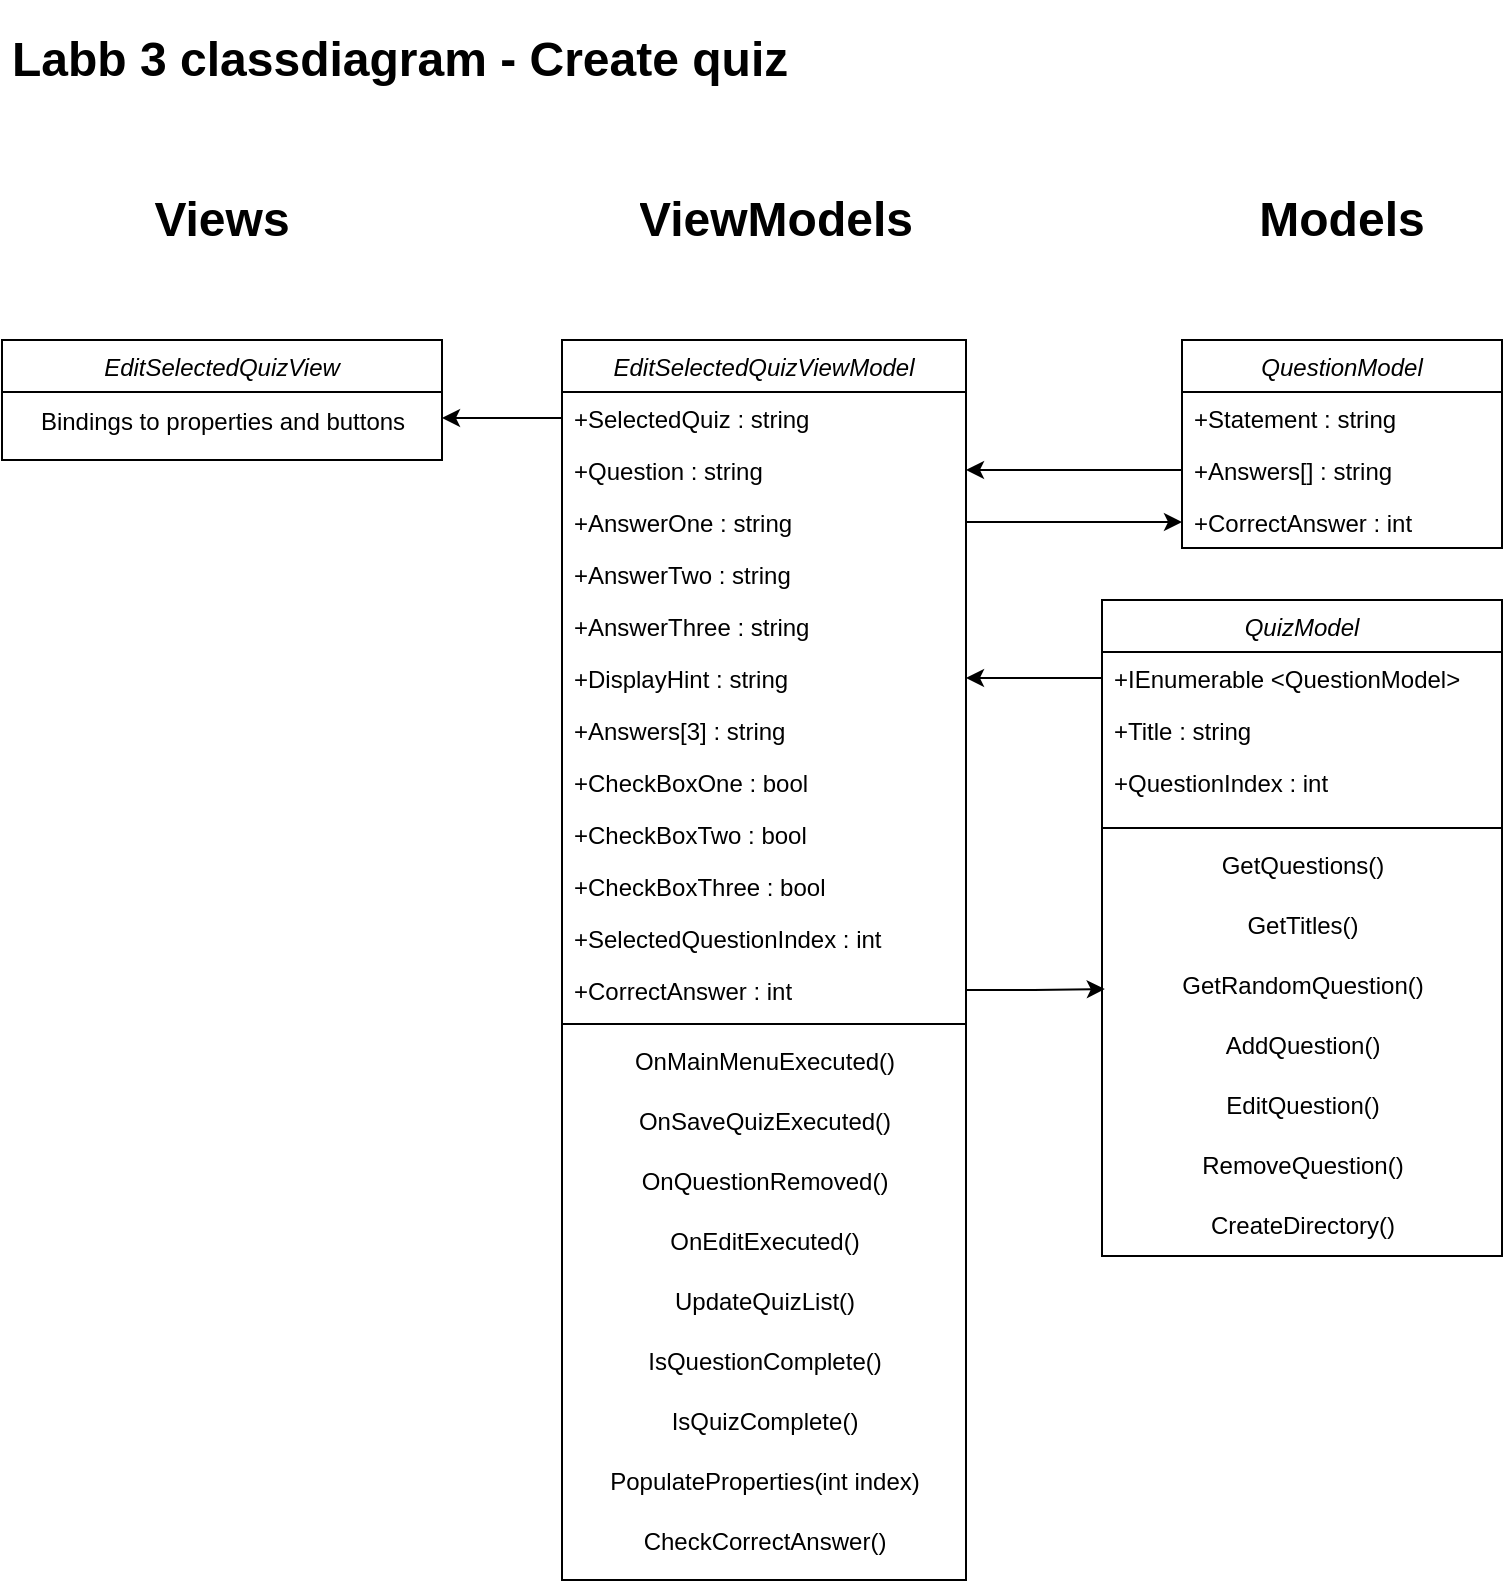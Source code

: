 <mxfile version="20.5.3" type="github">
  <diagram id="vuQVMBfrPxE5bO-7G8xc" name="Sida-1">
    <mxGraphModel dx="2249" dy="697" grid="1" gridSize="10" guides="1" tooltips="1" connect="1" arrows="1" fold="1" page="1" pageScale="1" pageWidth="827" pageHeight="1169" math="0" shadow="0">
      <root>
        <mxCell id="0" />
        <mxCell id="1" parent="0" />
        <mxCell id="wk74jAJ-ABhIwKJBEX5y-1" value="QuestionModel" style="swimlane;fontStyle=2;align=center;verticalAlign=top;childLayout=stackLayout;horizontal=1;startSize=26;horizontalStack=0;resizeParent=1;resizeLast=0;collapsible=1;marginBottom=0;rounded=0;shadow=0;strokeWidth=1;" vertex="1" parent="1">
          <mxGeometry x="-210" y="190" width="160" height="104" as="geometry">
            <mxRectangle x="230" y="140" width="160" height="26" as="alternateBounds" />
          </mxGeometry>
        </mxCell>
        <mxCell id="wk74jAJ-ABhIwKJBEX5y-2" value="+Statement : string" style="text;align=left;verticalAlign=top;spacingLeft=4;spacingRight=4;overflow=hidden;rotatable=0;points=[[0,0.5],[1,0.5]];portConstraint=eastwest;" vertex="1" parent="wk74jAJ-ABhIwKJBEX5y-1">
          <mxGeometry y="26" width="160" height="26" as="geometry" />
        </mxCell>
        <mxCell id="wk74jAJ-ABhIwKJBEX5y-3" value="+Answers[] : string" style="text;align=left;verticalAlign=top;spacingLeft=4;spacingRight=4;overflow=hidden;rotatable=0;points=[[0,0.5],[1,0.5]];portConstraint=eastwest;rounded=0;shadow=0;html=0;" vertex="1" parent="wk74jAJ-ABhIwKJBEX5y-1">
          <mxGeometry y="52" width="160" height="26" as="geometry" />
        </mxCell>
        <mxCell id="wk74jAJ-ABhIwKJBEX5y-4" value="+CorrectAnswer : int" style="text;align=left;verticalAlign=top;spacingLeft=4;spacingRight=4;overflow=hidden;rotatable=0;points=[[0,0.5],[1,0.5]];portConstraint=eastwest;rounded=0;shadow=0;html=0;" vertex="1" parent="wk74jAJ-ABhIwKJBEX5y-1">
          <mxGeometry y="78" width="160" height="26" as="geometry" />
        </mxCell>
        <mxCell id="wk74jAJ-ABhIwKJBEX5y-5" value="&lt;h1&gt;Labb 3 classdiagram - Create quiz&lt;/h1&gt;" style="text;html=1;strokeColor=none;fillColor=none;spacing=5;spacingTop=-20;whiteSpace=wrap;overflow=hidden;rounded=0;" vertex="1" parent="1">
          <mxGeometry x="-800" y="30" width="650" height="50" as="geometry" />
        </mxCell>
        <mxCell id="wk74jAJ-ABhIwKJBEX5y-6" value="&lt;h1&gt;Views&lt;/h1&gt;" style="text;html=1;strokeColor=none;fillColor=none;spacing=5;spacingTop=-20;whiteSpace=wrap;overflow=hidden;rounded=0;align=center;" vertex="1" parent="1">
          <mxGeometry x="-740" y="110" width="100" height="40" as="geometry" />
        </mxCell>
        <mxCell id="wk74jAJ-ABhIwKJBEX5y-7" value="&lt;h1&gt;ViewModels&lt;/h1&gt;" style="text;html=1;strokeColor=none;fillColor=none;spacing=5;spacingTop=-20;whiteSpace=wrap;overflow=hidden;rounded=0;align=center;" vertex="1" parent="1">
          <mxGeometry x="-518" y="110" width="210" height="40" as="geometry" />
        </mxCell>
        <mxCell id="wk74jAJ-ABhIwKJBEX5y-8" value="&lt;h1&gt;Models&lt;/h1&gt;" style="text;html=1;strokeColor=none;fillColor=none;spacing=5;spacingTop=-20;whiteSpace=wrap;overflow=hidden;rounded=0;align=center;" vertex="1" parent="1">
          <mxGeometry x="-180" y="110" width="100" height="40" as="geometry" />
        </mxCell>
        <mxCell id="wk74jAJ-ABhIwKJBEX5y-9" value="QuizModel" style="swimlane;fontStyle=2;align=center;verticalAlign=top;childLayout=stackLayout;horizontal=1;startSize=26;horizontalStack=0;resizeParent=1;resizeLast=0;collapsible=1;marginBottom=0;rounded=0;shadow=0;strokeWidth=1;" vertex="1" parent="1">
          <mxGeometry x="-250" y="320" width="200" height="328" as="geometry">
            <mxRectangle x="230" y="140" width="160" height="26" as="alternateBounds" />
          </mxGeometry>
        </mxCell>
        <mxCell id="wk74jAJ-ABhIwKJBEX5y-10" value="+IEnumerable &lt;QuestionModel&gt;" style="text;align=left;verticalAlign=top;spacingLeft=4;spacingRight=4;overflow=hidden;rotatable=0;points=[[0,0.5],[1,0.5]];portConstraint=eastwest;" vertex="1" parent="wk74jAJ-ABhIwKJBEX5y-9">
          <mxGeometry y="26" width="200" height="26" as="geometry" />
        </mxCell>
        <mxCell id="wk74jAJ-ABhIwKJBEX5y-11" value="+Title : string" style="text;align=left;verticalAlign=top;spacingLeft=4;spacingRight=4;overflow=hidden;rotatable=0;points=[[0,0.5],[1,0.5]];portConstraint=eastwest;rounded=0;shadow=0;html=0;" vertex="1" parent="wk74jAJ-ABhIwKJBEX5y-9">
          <mxGeometry y="52" width="200" height="26" as="geometry" />
        </mxCell>
        <mxCell id="wk74jAJ-ABhIwKJBEX5y-12" value="+QuestionIndex : int" style="text;align=left;verticalAlign=top;spacingLeft=4;spacingRight=4;overflow=hidden;rotatable=0;points=[[0,0.5],[1,0.5]];portConstraint=eastwest;rounded=0;shadow=0;html=0;" vertex="1" parent="wk74jAJ-ABhIwKJBEX5y-9">
          <mxGeometry y="78" width="200" height="32" as="geometry" />
        </mxCell>
        <mxCell id="wk74jAJ-ABhIwKJBEX5y-13" value="" style="line;strokeWidth=1;fillColor=none;align=left;verticalAlign=middle;spacingTop=-1;spacingLeft=3;spacingRight=3;rotatable=0;labelPosition=right;points=[];portConstraint=eastwest;strokeColor=inherit;" vertex="1" parent="wk74jAJ-ABhIwKJBEX5y-9">
          <mxGeometry y="110" width="200" height="8" as="geometry" />
        </mxCell>
        <mxCell id="wk74jAJ-ABhIwKJBEX5y-14" value="GetQuestions()" style="text;html=1;align=center;verticalAlign=middle;resizable=0;points=[];autosize=1;strokeColor=none;fillColor=none;" vertex="1" parent="wk74jAJ-ABhIwKJBEX5y-9">
          <mxGeometry y="118" width="200" height="30" as="geometry" />
        </mxCell>
        <mxCell id="wk74jAJ-ABhIwKJBEX5y-15" value="GetTitles()" style="text;html=1;align=center;verticalAlign=middle;resizable=0;points=[];autosize=1;strokeColor=none;fillColor=none;" vertex="1" parent="wk74jAJ-ABhIwKJBEX5y-9">
          <mxGeometry y="148" width="200" height="30" as="geometry" />
        </mxCell>
        <mxCell id="wk74jAJ-ABhIwKJBEX5y-16" value="GetRandomQuestion()" style="text;html=1;align=center;verticalAlign=middle;resizable=0;points=[];autosize=1;strokeColor=none;fillColor=none;" vertex="1" parent="wk74jAJ-ABhIwKJBEX5y-9">
          <mxGeometry y="178" width="200" height="30" as="geometry" />
        </mxCell>
        <mxCell id="wk74jAJ-ABhIwKJBEX5y-17" value="AddQuestion()" style="text;html=1;align=center;verticalAlign=middle;resizable=0;points=[];autosize=1;strokeColor=none;fillColor=none;" vertex="1" parent="wk74jAJ-ABhIwKJBEX5y-9">
          <mxGeometry y="208" width="200" height="30" as="geometry" />
        </mxCell>
        <mxCell id="wk74jAJ-ABhIwKJBEX5y-18" value="EditQuestion()" style="text;html=1;align=center;verticalAlign=middle;resizable=0;points=[];autosize=1;strokeColor=none;fillColor=none;" vertex="1" parent="wk74jAJ-ABhIwKJBEX5y-9">
          <mxGeometry y="238" width="200" height="30" as="geometry" />
        </mxCell>
        <mxCell id="wk74jAJ-ABhIwKJBEX5y-19" value="RemoveQuestion()" style="text;html=1;align=center;verticalAlign=middle;resizable=0;points=[];autosize=1;strokeColor=none;fillColor=none;" vertex="1" parent="wk74jAJ-ABhIwKJBEX5y-9">
          <mxGeometry y="268" width="200" height="30" as="geometry" />
        </mxCell>
        <mxCell id="wk74jAJ-ABhIwKJBEX5y-20" value="CreateDirectory()" style="text;html=1;align=center;verticalAlign=middle;resizable=0;points=[];autosize=1;strokeColor=none;fillColor=none;" vertex="1" parent="wk74jAJ-ABhIwKJBEX5y-9">
          <mxGeometry y="298" width="200" height="30" as="geometry" />
        </mxCell>
        <mxCell id="wk74jAJ-ABhIwKJBEX5y-21" value="EditSelectedQuizViewModel" style="swimlane;fontStyle=2;align=center;verticalAlign=top;childLayout=stackLayout;horizontal=1;startSize=26;horizontalStack=0;resizeParent=1;resizeLast=0;collapsible=1;marginBottom=0;rounded=0;shadow=0;strokeWidth=1;" vertex="1" parent="1">
          <mxGeometry x="-520" y="190" width="202" height="620" as="geometry">
            <mxRectangle x="230" y="140" width="160" height="26" as="alternateBounds" />
          </mxGeometry>
        </mxCell>
        <mxCell id="wk74jAJ-ABhIwKJBEX5y-22" value="+SelectedQuiz : string" style="text;align=left;verticalAlign=top;spacingLeft=4;spacingRight=4;overflow=hidden;rotatable=0;points=[[0,0.5],[1,0.5]];portConstraint=eastwest;" vertex="1" parent="wk74jAJ-ABhIwKJBEX5y-21">
          <mxGeometry y="26" width="202" height="26" as="geometry" />
        </mxCell>
        <mxCell id="wk74jAJ-ABhIwKJBEX5y-23" value="+Question : string" style="text;align=left;verticalAlign=top;spacingLeft=4;spacingRight=4;overflow=hidden;rotatable=0;points=[[0,0.5],[1,0.5]];portConstraint=eastwest;rounded=0;shadow=0;html=0;" vertex="1" parent="wk74jAJ-ABhIwKJBEX5y-21">
          <mxGeometry y="52" width="202" height="26" as="geometry" />
        </mxCell>
        <mxCell id="wk74jAJ-ABhIwKJBEX5y-24" value="+AnswerOne : string" style="text;align=left;verticalAlign=top;spacingLeft=4;spacingRight=4;overflow=hidden;rotatable=0;points=[[0,0.5],[1,0.5]];portConstraint=eastwest;rounded=0;shadow=0;html=0;" vertex="1" parent="wk74jAJ-ABhIwKJBEX5y-21">
          <mxGeometry y="78" width="202" height="26" as="geometry" />
        </mxCell>
        <mxCell id="wk74jAJ-ABhIwKJBEX5y-25" value="+AnswerTwo : string" style="text;align=left;verticalAlign=top;spacingLeft=4;spacingRight=4;overflow=hidden;rotatable=0;points=[[0,0.5],[1,0.5]];portConstraint=eastwest;rounded=0;shadow=0;html=0;" vertex="1" parent="wk74jAJ-ABhIwKJBEX5y-21">
          <mxGeometry y="104" width="202" height="26" as="geometry" />
        </mxCell>
        <mxCell id="wk74jAJ-ABhIwKJBEX5y-26" value="+AnswerThree : string" style="text;align=left;verticalAlign=top;spacingLeft=4;spacingRight=4;overflow=hidden;rotatable=0;points=[[0,0.5],[1,0.5]];portConstraint=eastwest;rounded=0;shadow=0;html=0;" vertex="1" parent="wk74jAJ-ABhIwKJBEX5y-21">
          <mxGeometry y="130" width="202" height="26" as="geometry" />
        </mxCell>
        <mxCell id="wk74jAJ-ABhIwKJBEX5y-27" value="+DisplayHint : string" style="text;align=left;verticalAlign=top;spacingLeft=4;spacingRight=4;overflow=hidden;rotatable=0;points=[[0,0.5],[1,0.5]];portConstraint=eastwest;rounded=0;shadow=0;html=0;" vertex="1" parent="wk74jAJ-ABhIwKJBEX5y-21">
          <mxGeometry y="156" width="202" height="26" as="geometry" />
        </mxCell>
        <mxCell id="wk74jAJ-ABhIwKJBEX5y-28" value="+Answers[3] : string" style="text;align=left;verticalAlign=top;spacingLeft=4;spacingRight=4;overflow=hidden;rotatable=0;points=[[0,0.5],[1,0.5]];portConstraint=eastwest;rounded=0;shadow=0;html=0;" vertex="1" parent="wk74jAJ-ABhIwKJBEX5y-21">
          <mxGeometry y="182" width="202" height="26" as="geometry" />
        </mxCell>
        <mxCell id="wk74jAJ-ABhIwKJBEX5y-29" value="+CheckBoxOne : bool" style="text;align=left;verticalAlign=top;spacingLeft=4;spacingRight=4;overflow=hidden;rotatable=0;points=[[0,0.5],[1,0.5]];portConstraint=eastwest;rounded=0;shadow=0;html=0;" vertex="1" parent="wk74jAJ-ABhIwKJBEX5y-21">
          <mxGeometry y="208" width="202" height="26" as="geometry" />
        </mxCell>
        <mxCell id="wk74jAJ-ABhIwKJBEX5y-30" value="+CheckBoxTwo : bool" style="text;align=left;verticalAlign=top;spacingLeft=4;spacingRight=4;overflow=hidden;rotatable=0;points=[[0,0.5],[1,0.5]];portConstraint=eastwest;rounded=0;shadow=0;html=0;" vertex="1" parent="wk74jAJ-ABhIwKJBEX5y-21">
          <mxGeometry y="234" width="202" height="26" as="geometry" />
        </mxCell>
        <mxCell id="wk74jAJ-ABhIwKJBEX5y-31" value="+CheckBoxThree : bool" style="text;align=left;verticalAlign=top;spacingLeft=4;spacingRight=4;overflow=hidden;rotatable=0;points=[[0,0.5],[1,0.5]];portConstraint=eastwest;rounded=0;shadow=0;html=0;" vertex="1" parent="wk74jAJ-ABhIwKJBEX5y-21">
          <mxGeometry y="260" width="202" height="26" as="geometry" />
        </mxCell>
        <mxCell id="wk74jAJ-ABhIwKJBEX5y-32" value="+SelectedQuestionIndex : int" style="text;align=left;verticalAlign=top;spacingLeft=4;spacingRight=4;overflow=hidden;rotatable=0;points=[[0,0.5],[1,0.5]];portConstraint=eastwest;rounded=0;shadow=0;html=0;" vertex="1" parent="wk74jAJ-ABhIwKJBEX5y-21">
          <mxGeometry y="286" width="202" height="26" as="geometry" />
        </mxCell>
        <mxCell id="wk74jAJ-ABhIwKJBEX5y-33" value="+CorrectAnswer : int" style="text;align=left;verticalAlign=top;spacingLeft=4;spacingRight=4;overflow=hidden;rotatable=0;points=[[0,0.5],[1,0.5]];portConstraint=eastwest;rounded=0;shadow=0;html=0;" vertex="1" parent="wk74jAJ-ABhIwKJBEX5y-21">
          <mxGeometry y="312" width="202" height="26" as="geometry" />
        </mxCell>
        <mxCell id="wk74jAJ-ABhIwKJBEX5y-34" value="" style="line;strokeWidth=1;fillColor=none;align=left;verticalAlign=middle;spacingTop=-1;spacingLeft=3;spacingRight=3;rotatable=0;labelPosition=right;points=[];portConstraint=eastwest;strokeColor=inherit;" vertex="1" parent="wk74jAJ-ABhIwKJBEX5y-21">
          <mxGeometry y="338" width="202" height="8" as="geometry" />
        </mxCell>
        <mxCell id="wk74jAJ-ABhIwKJBEX5y-35" value="OnMainMenuExecuted()" style="text;html=1;align=center;verticalAlign=middle;resizable=0;points=[];autosize=1;strokeColor=none;fillColor=none;" vertex="1" parent="wk74jAJ-ABhIwKJBEX5y-21">
          <mxGeometry y="346" width="202" height="30" as="geometry" />
        </mxCell>
        <mxCell id="wk74jAJ-ABhIwKJBEX5y-36" value="OnSaveQuizExecuted()" style="text;html=1;align=center;verticalAlign=middle;resizable=0;points=[];autosize=1;strokeColor=none;fillColor=none;" vertex="1" parent="wk74jAJ-ABhIwKJBEX5y-21">
          <mxGeometry y="376" width="202" height="30" as="geometry" />
        </mxCell>
        <mxCell id="wk74jAJ-ABhIwKJBEX5y-37" value="OnQuestionRemoved()" style="text;html=1;align=center;verticalAlign=middle;resizable=0;points=[];autosize=1;strokeColor=none;fillColor=none;" vertex="1" parent="wk74jAJ-ABhIwKJBEX5y-21">
          <mxGeometry y="406" width="202" height="30" as="geometry" />
        </mxCell>
        <mxCell id="wk74jAJ-ABhIwKJBEX5y-38" value="OnEditExecuted()" style="text;html=1;align=center;verticalAlign=middle;resizable=0;points=[];autosize=1;strokeColor=none;fillColor=none;" vertex="1" parent="wk74jAJ-ABhIwKJBEX5y-21">
          <mxGeometry y="436" width="202" height="30" as="geometry" />
        </mxCell>
        <mxCell id="wk74jAJ-ABhIwKJBEX5y-39" value="UpdateQuizList()" style="text;html=1;align=center;verticalAlign=middle;resizable=0;points=[];autosize=1;strokeColor=none;fillColor=none;" vertex="1" parent="wk74jAJ-ABhIwKJBEX5y-21">
          <mxGeometry y="466" width="202" height="30" as="geometry" />
        </mxCell>
        <mxCell id="wk74jAJ-ABhIwKJBEX5y-40" value="IsQuestionComplete()" style="text;html=1;align=center;verticalAlign=middle;resizable=0;points=[];autosize=1;strokeColor=none;fillColor=none;" vertex="1" parent="wk74jAJ-ABhIwKJBEX5y-21">
          <mxGeometry y="496" width="202" height="30" as="geometry" />
        </mxCell>
        <mxCell id="wk74jAJ-ABhIwKJBEX5y-41" value="IsQuizComplete()" style="text;html=1;align=center;verticalAlign=middle;resizable=0;points=[];autosize=1;strokeColor=none;fillColor=none;" vertex="1" parent="wk74jAJ-ABhIwKJBEX5y-21">
          <mxGeometry y="526" width="202" height="30" as="geometry" />
        </mxCell>
        <mxCell id="wk74jAJ-ABhIwKJBEX5y-42" value="PopulateProperties(int index)" style="text;html=1;align=center;verticalAlign=middle;resizable=0;points=[];autosize=1;strokeColor=none;fillColor=none;" vertex="1" parent="wk74jAJ-ABhIwKJBEX5y-21">
          <mxGeometry y="556" width="202" height="30" as="geometry" />
        </mxCell>
        <mxCell id="wk74jAJ-ABhIwKJBEX5y-43" value="CheckCorrectAnswer()" style="text;html=1;align=center;verticalAlign=middle;resizable=0;points=[];autosize=1;strokeColor=none;fillColor=none;" vertex="1" parent="wk74jAJ-ABhIwKJBEX5y-21">
          <mxGeometry y="586" width="202" height="30" as="geometry" />
        </mxCell>
        <mxCell id="wk74jAJ-ABhIwKJBEX5y-44" style="edgeStyle=orthogonalEdgeStyle;rounded=0;orthogonalLoop=1;jettySize=auto;html=1;entryX=0;entryY=0.5;entryDx=0;entryDy=0;" edge="1" parent="1" source="wk74jAJ-ABhIwKJBEX5y-24" target="wk74jAJ-ABhIwKJBEX5y-4">
          <mxGeometry relative="1" as="geometry" />
        </mxCell>
        <mxCell id="wk74jAJ-ABhIwKJBEX5y-45" value="EditSelectedQuizView" style="swimlane;fontStyle=2;align=center;verticalAlign=top;childLayout=stackLayout;horizontal=1;startSize=26;horizontalStack=0;resizeParent=1;resizeLast=0;collapsible=1;marginBottom=0;rounded=0;shadow=0;strokeWidth=1;" vertex="1" parent="1">
          <mxGeometry x="-800" y="190" width="220" height="60" as="geometry">
            <mxRectangle x="230" y="140" width="160" height="26" as="alternateBounds" />
          </mxGeometry>
        </mxCell>
        <mxCell id="wk74jAJ-ABhIwKJBEX5y-46" value="Bindings to properties and buttons" style="text;html=1;align=center;verticalAlign=middle;resizable=0;points=[];autosize=1;strokeColor=none;fillColor=none;" vertex="1" parent="wk74jAJ-ABhIwKJBEX5y-45">
          <mxGeometry y="26" width="220" height="30" as="geometry" />
        </mxCell>
        <mxCell id="wk74jAJ-ABhIwKJBEX5y-47" style="edgeStyle=orthogonalEdgeStyle;rounded=0;orthogonalLoop=1;jettySize=auto;html=1;entryX=1;entryY=0.5;entryDx=0;entryDy=0;" edge="1" parent="1" source="wk74jAJ-ABhIwKJBEX5y-22">
          <mxGeometry relative="1" as="geometry">
            <mxPoint x="-580" y="229" as="targetPoint" />
          </mxGeometry>
        </mxCell>
        <mxCell id="wk74jAJ-ABhIwKJBEX5y-48" style="edgeStyle=orthogonalEdgeStyle;rounded=0;orthogonalLoop=1;jettySize=auto;html=1;" edge="1" parent="1" source="wk74jAJ-ABhIwKJBEX5y-3" target="wk74jAJ-ABhIwKJBEX5y-23">
          <mxGeometry relative="1" as="geometry">
            <mxPoint x="-310" y="255.0" as="targetPoint" />
          </mxGeometry>
        </mxCell>
        <mxCell id="wk74jAJ-ABhIwKJBEX5y-49" style="edgeStyle=orthogonalEdgeStyle;rounded=0;orthogonalLoop=1;jettySize=auto;html=1;entryX=1;entryY=0.5;entryDx=0;entryDy=0;" edge="1" parent="1" source="wk74jAJ-ABhIwKJBEX5y-10" target="wk74jAJ-ABhIwKJBEX5y-27">
          <mxGeometry relative="1" as="geometry" />
        </mxCell>
        <mxCell id="wk74jAJ-ABhIwKJBEX5y-50" style="edgeStyle=orthogonalEdgeStyle;rounded=0;orthogonalLoop=1;jettySize=auto;html=1;entryX=0.007;entryY=0.55;entryDx=0;entryDy=0;entryPerimeter=0;" edge="1" parent="1" source="wk74jAJ-ABhIwKJBEX5y-33" target="wk74jAJ-ABhIwKJBEX5y-16">
          <mxGeometry relative="1" as="geometry" />
        </mxCell>
      </root>
    </mxGraphModel>
  </diagram>
</mxfile>
